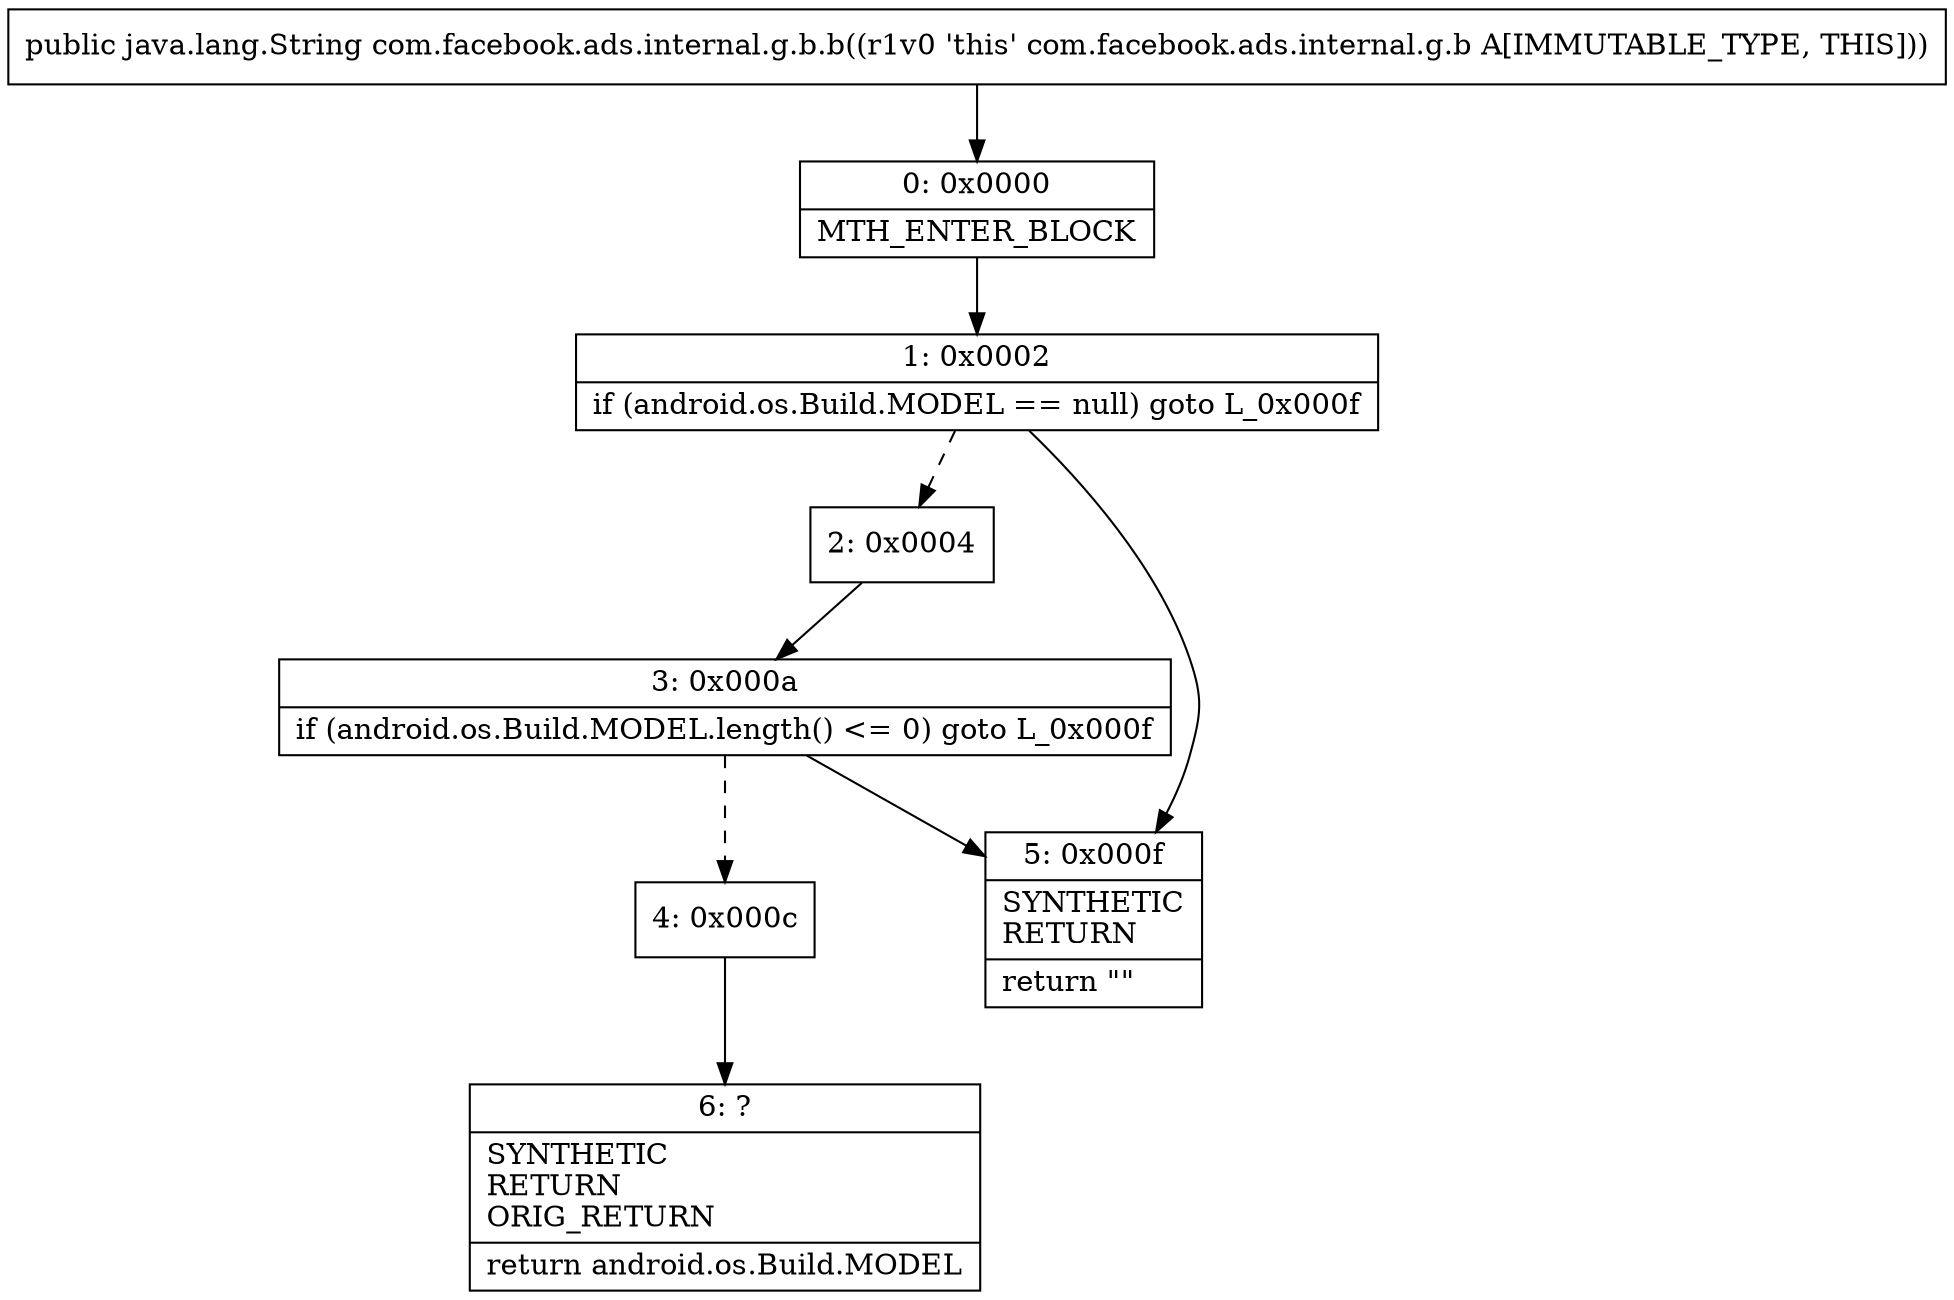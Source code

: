 digraph "CFG forcom.facebook.ads.internal.g.b.b()Ljava\/lang\/String;" {
Node_0 [shape=record,label="{0\:\ 0x0000|MTH_ENTER_BLOCK\l}"];
Node_1 [shape=record,label="{1\:\ 0x0002|if (android.os.Build.MODEL == null) goto L_0x000f\l}"];
Node_2 [shape=record,label="{2\:\ 0x0004}"];
Node_3 [shape=record,label="{3\:\ 0x000a|if (android.os.Build.MODEL.length() \<= 0) goto L_0x000f\l}"];
Node_4 [shape=record,label="{4\:\ 0x000c}"];
Node_5 [shape=record,label="{5\:\ 0x000f|SYNTHETIC\lRETURN\l|return \"\"\l}"];
Node_6 [shape=record,label="{6\:\ ?|SYNTHETIC\lRETURN\lORIG_RETURN\l|return android.os.Build.MODEL\l}"];
MethodNode[shape=record,label="{public java.lang.String com.facebook.ads.internal.g.b.b((r1v0 'this' com.facebook.ads.internal.g.b A[IMMUTABLE_TYPE, THIS])) }"];
MethodNode -> Node_0;
Node_0 -> Node_1;
Node_1 -> Node_2[style=dashed];
Node_1 -> Node_5;
Node_2 -> Node_3;
Node_3 -> Node_4[style=dashed];
Node_3 -> Node_5;
Node_4 -> Node_6;
}

